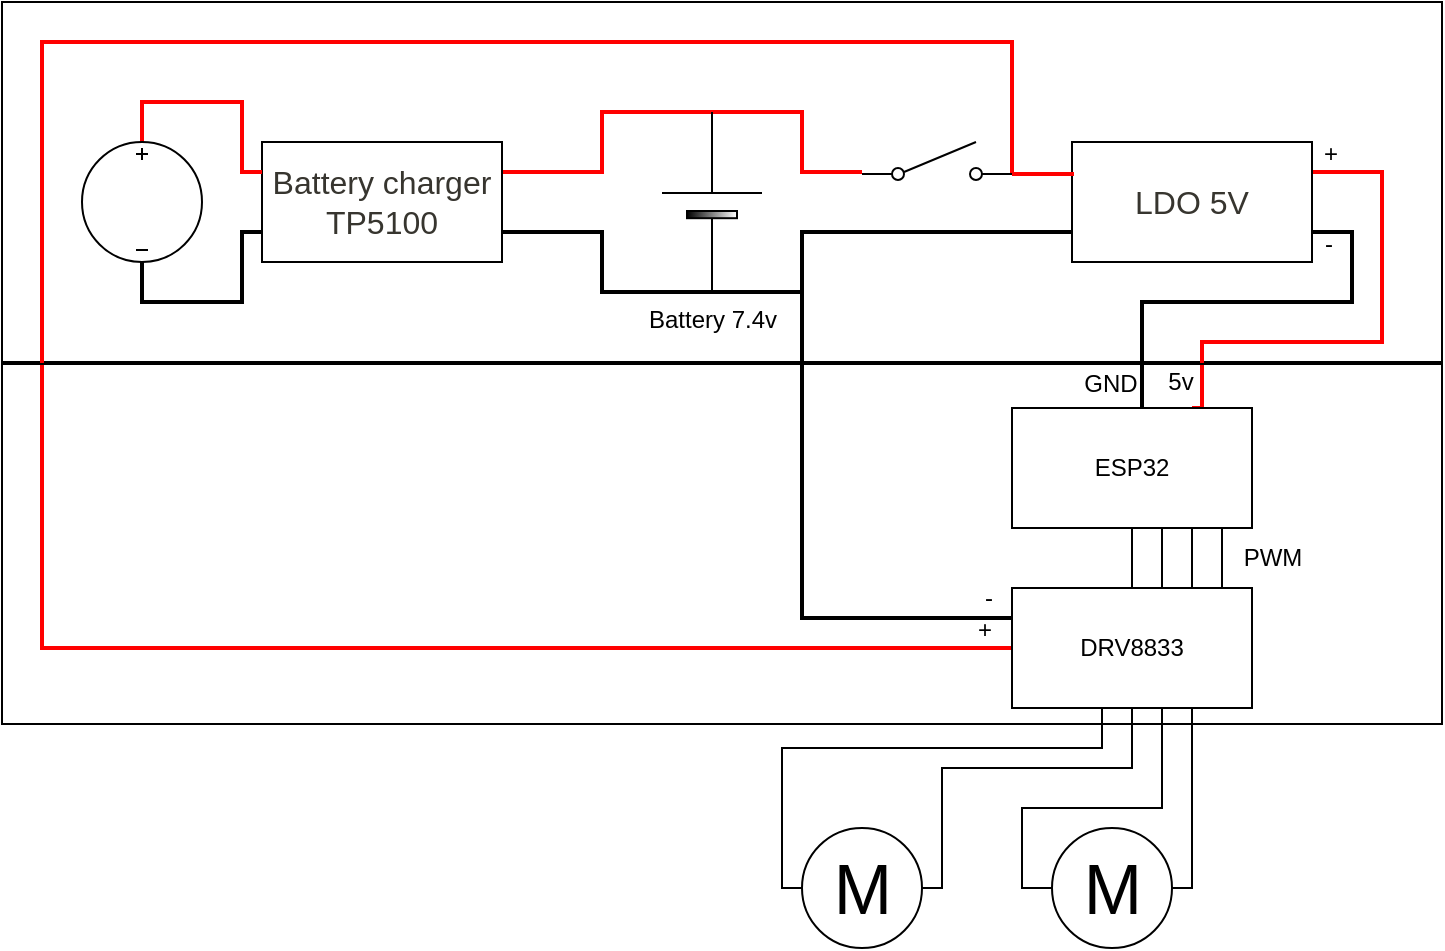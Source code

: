 <mxfile version="14.6.6" type="device"><diagram name="Page-1" id="7e0a89b8-554c-2b80-1dc8-d5c74ca68de4"><mxGraphModel dx="786" dy="514" grid="1" gridSize="10" guides="1" tooltips="1" connect="1" arrows="1" fold="1" page="1" pageScale="1" pageWidth="1100" pageHeight="850" background="#ffffff" math="0" shadow="0"><root><mxCell id="0"/><mxCell id="1" parent="0"/><mxCell id="XdkzrxqLGa-pwJK8JVw8-49" value="" style="rounded=0;whiteSpace=wrap;html=1;gradientColor=#ffffff;fillColor=none;" vertex="1" parent="1"><mxGeometry x="60" y="160" width="720" height="180" as="geometry"/></mxCell><mxCell id="XdkzrxqLGa-pwJK8JVw8-1" style="edgeStyle=orthogonalEdgeStyle;rounded=0;html=1;entryX=1;entryY=0.25;labelBackgroundColor=none;startArrow=none;startFill=0;startSize=5;endArrow=none;endFill=0;endSize=5;jettySize=auto;orthogonalLoop=1;strokeWidth=2;fontFamily=Verdana;fontSize=12;entryDx=0;entryDy=0;exitX=1;exitY=0.5;exitDx=0;exitDy=0;exitPerimeter=0;strokeColor=#FF0000;" edge="1" parent="1" source="XdkzrxqLGa-pwJK8JVw8-9" target="XdkzrxqLGa-pwJK8JVw8-2"><mxGeometry relative="1" as="geometry"><mxPoint x="520" y="450" as="sourcePoint"/><mxPoint x="332" y="350" as="targetPoint"/><Array as="points"><mxPoint x="360" y="215"/><mxPoint x="360" y="245"/></Array></mxGeometry></mxCell><mxCell id="XdkzrxqLGa-pwJK8JVw8-11" style="edgeStyle=orthogonalEdgeStyle;rounded=0;orthogonalLoop=1;jettySize=auto;html=1;exitX=1;exitY=0.75;exitDx=0;exitDy=0;entryX=0;entryY=0.5;entryDx=0;entryDy=0;entryPerimeter=0;endArrow=none;endFill=0;strokeWidth=2;" edge="1" parent="1" source="XdkzrxqLGa-pwJK8JVw8-2" target="XdkzrxqLGa-pwJK8JVw8-9"><mxGeometry relative="1" as="geometry"><Array as="points"><mxPoint x="360" y="275"/><mxPoint x="360" y="305"/></Array></mxGeometry></mxCell><mxCell id="XdkzrxqLGa-pwJK8JVw8-2" value="&lt;span style=&quot;color: rgb(55 , 53 , 47) ; font-family: , , &amp;#34;segoe ui&amp;#34; , &amp;#34;helvetica&amp;#34; , &amp;#34;apple color emoji&amp;#34; , &amp;#34;arial&amp;#34; , sans-serif , &amp;#34;segoe ui emoji&amp;#34; , &amp;#34;segoe ui symbol&amp;#34; ; font-size: 16px ; text-align: left ; background-color: rgb(255 , 255 , 255)&quot;&gt;Battery charger TP5100&lt;/span&gt;" style="rounded=0;whiteSpace=wrap;html=1;" vertex="1" parent="1"><mxGeometry x="190" y="230" width="120" height="60" as="geometry"/></mxCell><mxCell id="XdkzrxqLGa-pwJK8JVw8-6" style="edgeStyle=orthogonalEdgeStyle;rounded=0;orthogonalLoop=1;jettySize=auto;html=1;exitX=0.5;exitY=0;exitDx=0;exitDy=0;exitPerimeter=0;entryX=0;entryY=0.25;entryDx=0;entryDy=0;endArrow=none;endFill=0;strokeWidth=2;strokeColor=#FF0000;" edge="1" parent="1" source="XdkzrxqLGa-pwJK8JVw8-5" target="XdkzrxqLGa-pwJK8JVw8-2"><mxGeometry relative="1" as="geometry"/></mxCell><mxCell id="XdkzrxqLGa-pwJK8JVw8-8" style="edgeStyle=orthogonalEdgeStyle;rounded=0;orthogonalLoop=1;jettySize=auto;html=1;exitX=0.5;exitY=1;exitDx=0;exitDy=0;exitPerimeter=0;entryX=0;entryY=0.75;entryDx=0;entryDy=0;endArrow=none;endFill=0;strokeWidth=2;" edge="1" parent="1" source="XdkzrxqLGa-pwJK8JVw8-5" target="XdkzrxqLGa-pwJK8JVw8-2"><mxGeometry relative="1" as="geometry"><Array as="points"><mxPoint x="130" y="310"/><mxPoint x="180" y="310"/><mxPoint x="180" y="275"/></Array></mxGeometry></mxCell><mxCell id="XdkzrxqLGa-pwJK8JVw8-5" value="" style="pointerEvents=1;verticalLabelPosition=bottom;shadow=0;dashed=0;align=center;html=1;verticalAlign=top;shape=mxgraph.electrical.signal_sources.source;aspect=fixed;points=[[0.5,0,0],[1,0.5,0],[0.5,1,0],[0,0.5,0]];elSignalType=dc3;" vertex="1" parent="1"><mxGeometry x="100" y="230" width="60" height="60" as="geometry"/></mxCell><mxCell id="XdkzrxqLGa-pwJK8JVw8-14" style="edgeStyle=orthogonalEdgeStyle;rounded=0;orthogonalLoop=1;jettySize=auto;html=1;exitX=0;exitY=0.5;exitDx=0;exitDy=0;exitPerimeter=0;entryX=0;entryY=0.75;entryDx=0;entryDy=0;endArrow=none;endFill=0;strokeWidth=2;" edge="1" parent="1" source="XdkzrxqLGa-pwJK8JVw8-9" target="XdkzrxqLGa-pwJK8JVw8-13"><mxGeometry relative="1" as="geometry"><Array as="points"><mxPoint x="460" y="305"/><mxPoint x="460" y="275"/></Array></mxGeometry></mxCell><mxCell id="XdkzrxqLGa-pwJK8JVw8-15" style="edgeStyle=orthogonalEdgeStyle;rounded=0;orthogonalLoop=1;jettySize=auto;html=1;exitX=1;exitY=0.5;exitDx=0;exitDy=0;exitPerimeter=0;endArrow=none;endFill=0;entryX=0;entryY=0.84;entryDx=0;entryDy=0;entryPerimeter=0;strokeWidth=2;strokeColor=#FF0000;" edge="1" parent="1" source="XdkzrxqLGa-pwJK8JVw8-9" target="XdkzrxqLGa-pwJK8JVw8-24"><mxGeometry relative="1" as="geometry"><mxPoint x="450" y="246" as="targetPoint"/><Array as="points"><mxPoint x="460" y="215"/><mxPoint x="460" y="245"/></Array></mxGeometry></mxCell><mxCell id="XdkzrxqLGa-pwJK8JVw8-20" style="edgeStyle=orthogonalEdgeStyle;rounded=0;orthogonalLoop=1;jettySize=auto;html=1;exitX=0;exitY=0.5;exitDx=0;exitDy=0;exitPerimeter=0;endArrow=none;endFill=0;entryX=0;entryY=0.25;entryDx=0;entryDy=0;strokeWidth=2;" edge="1" parent="1" source="XdkzrxqLGa-pwJK8JVw8-9" target="XdkzrxqLGa-pwJK8JVw8-31"><mxGeometry relative="1" as="geometry"><mxPoint x="150" y="450" as="targetPoint"/><Array as="points"><mxPoint x="460" y="305"/><mxPoint x="460" y="468"/></Array></mxGeometry></mxCell><mxCell id="XdkzrxqLGa-pwJK8JVw8-9" value="Battery 7.4v" style="verticalLabelPosition=bottom;shadow=0;dashed=0;align=center;fillColor=#000000;html=1;verticalAlign=top;strokeWidth=1;shape=mxgraph.electrical.miscellaneous.monocell_battery;gradientColor=#ffffff;direction=north;" vertex="1" parent="1"><mxGeometry x="390" y="215" width="50" height="90" as="geometry"/></mxCell><mxCell id="XdkzrxqLGa-pwJK8JVw8-22" style="edgeStyle=orthogonalEdgeStyle;rounded=0;orthogonalLoop=1;jettySize=auto;html=1;exitX=1;exitY=0.25;exitDx=0;exitDy=0;endArrow=none;endFill=0;entryX=0.75;entryY=0;entryDx=0;entryDy=0;strokeColor=#FF0000;strokeWidth=2;" edge="1" parent="1" source="XdkzrxqLGa-pwJK8JVw8-13" target="XdkzrxqLGa-pwJK8JVw8-30"><mxGeometry relative="1" as="geometry"><mxPoint x="750" y="420" as="targetPoint"/><Array as="points"><mxPoint x="750" y="245"/><mxPoint x="750" y="330"/><mxPoint x="660" y="330"/></Array></mxGeometry></mxCell><mxCell id="XdkzrxqLGa-pwJK8JVw8-23" style="edgeStyle=orthogonalEdgeStyle;rounded=0;orthogonalLoop=1;jettySize=auto;html=1;exitX=1;exitY=0.75;exitDx=0;exitDy=0;endArrow=none;endFill=0;strokeWidth=2;" edge="1" parent="1" source="XdkzrxqLGa-pwJK8JVw8-13" target="XdkzrxqLGa-pwJK8JVw8-30"><mxGeometry relative="1" as="geometry"><mxPoint x="560" y="350" as="targetPoint"/><Array as="points"><mxPoint x="735" y="275"/><mxPoint x="735" y="310"/><mxPoint x="630" y="310"/></Array></mxGeometry></mxCell><mxCell id="XdkzrxqLGa-pwJK8JVw8-13" value="&lt;span style=&quot;color: rgb(55 , 53 , 47) ; font-family: , , &amp;#34;segoe ui&amp;#34; , &amp;#34;helvetica&amp;#34; , &amp;#34;apple color emoji&amp;#34; , &amp;#34;arial&amp;#34; , sans-serif , &amp;#34;segoe ui emoji&amp;#34; , &amp;#34;segoe ui symbol&amp;#34; ; font-size: 16px ; text-align: left ; background-color: rgb(255 , 255 , 255)&quot;&gt;LDO 5V&lt;/span&gt;" style="rounded=0;whiteSpace=wrap;html=1;" vertex="1" parent="1"><mxGeometry x="595" y="230" width="120" height="60" as="geometry"/></mxCell><mxCell id="XdkzrxqLGa-pwJK8JVw8-25" style="edgeStyle=orthogonalEdgeStyle;rounded=0;orthogonalLoop=1;jettySize=auto;html=1;exitX=1;exitY=0.84;exitDx=0;exitDy=0;exitPerimeter=0;entryX=0;entryY=0.25;entryDx=0;entryDy=0;endArrow=none;endFill=0;strokeColor=#FF0000;strokeWidth=2;" edge="1" parent="1" source="XdkzrxqLGa-pwJK8JVw8-24" target="XdkzrxqLGa-pwJK8JVw8-13"><mxGeometry relative="1" as="geometry"/></mxCell><mxCell id="XdkzrxqLGa-pwJK8JVw8-27" style="edgeStyle=orthogonalEdgeStyle;rounded=0;orthogonalLoop=1;jettySize=auto;html=1;exitX=1;exitY=0.84;exitDx=0;exitDy=0;exitPerimeter=0;endArrow=none;endFill=0;entryX=0;entryY=0.5;entryDx=0;entryDy=0;strokeColor=#FF0000;strokeWidth=2;" edge="1" parent="1" source="XdkzrxqLGa-pwJK8JVw8-24" target="XdkzrxqLGa-pwJK8JVw8-31"><mxGeometry relative="1" as="geometry"><mxPoint x="80" y="460" as="targetPoint"/><Array as="points"><mxPoint x="565" y="180"/><mxPoint x="80" y="180"/><mxPoint x="80" y="483"/></Array></mxGeometry></mxCell><mxCell id="XdkzrxqLGa-pwJK8JVw8-24" value="" style="pointerEvents=1;verticalLabelPosition=bottom;shadow=0;dashed=0;align=center;html=1;verticalAlign=top;shape=mxgraph.electrical.electro-mechanical.simple_switch;gradientColor=#ffffff;" vertex="1" parent="1"><mxGeometry x="490" y="230" width="75" height="19" as="geometry"/></mxCell><mxCell id="XdkzrxqLGa-pwJK8JVw8-28" value="-" style="text;html=1;align=center;verticalAlign=middle;resizable=0;points=[];autosize=1;strokeColor=none;" vertex="1" parent="1"><mxGeometry x="713" y="271" width="20" height="20" as="geometry"/></mxCell><mxCell id="XdkzrxqLGa-pwJK8JVw8-29" value="+" style="text;html=1;align=center;verticalAlign=middle;resizable=0;points=[];autosize=1;strokeColor=none;" vertex="1" parent="1"><mxGeometry x="714" y="226" width="20" height="20" as="geometry"/></mxCell><mxCell id="XdkzrxqLGa-pwJK8JVw8-32" style="edgeStyle=orthogonalEdgeStyle;rounded=0;orthogonalLoop=1;jettySize=auto;html=1;exitX=0.75;exitY=1;exitDx=0;exitDy=0;entryX=0.75;entryY=0;entryDx=0;entryDy=0;endArrow=none;endFill=0;" edge="1" parent="1" source="XdkzrxqLGa-pwJK8JVw8-30" target="XdkzrxqLGa-pwJK8JVw8-31"><mxGeometry relative="1" as="geometry"/></mxCell><mxCell id="XdkzrxqLGa-pwJK8JVw8-33" style="edgeStyle=orthogonalEdgeStyle;rounded=0;orthogonalLoop=1;jettySize=auto;html=1;exitX=0.5;exitY=1;exitDx=0;exitDy=0;entryX=0.5;entryY=0;entryDx=0;entryDy=0;endArrow=none;endFill=0;" edge="1" parent="1" source="XdkzrxqLGa-pwJK8JVw8-30" target="XdkzrxqLGa-pwJK8JVw8-31"><mxGeometry relative="1" as="geometry"><Array as="points"><mxPoint x="640" y="423"/><mxPoint x="640" y="453"/></Array></mxGeometry></mxCell><mxCell id="XdkzrxqLGa-pwJK8JVw8-34" style="edgeStyle=orthogonalEdgeStyle;rounded=0;orthogonalLoop=1;jettySize=auto;html=1;exitX=0.25;exitY=1;exitDx=0;exitDy=0;entryX=0.25;entryY=0;entryDx=0;entryDy=0;endArrow=none;endFill=0;" edge="1" parent="1" source="XdkzrxqLGa-pwJK8JVw8-30" target="XdkzrxqLGa-pwJK8JVw8-31"><mxGeometry relative="1" as="geometry"><Array as="points"><mxPoint x="625" y="423"/><mxPoint x="625" y="453"/></Array></mxGeometry></mxCell><mxCell id="XdkzrxqLGa-pwJK8JVw8-30" value="ESP32" style="rounded=0;whiteSpace=wrap;html=1;gradientColor=#ffffff;" vertex="1" parent="1"><mxGeometry x="565" y="363" width="120" height="60" as="geometry"/></mxCell><mxCell id="XdkzrxqLGa-pwJK8JVw8-44" style="edgeStyle=orthogonalEdgeStyle;rounded=0;orthogonalLoop=1;jettySize=auto;html=1;exitX=0.75;exitY=1;exitDx=0;exitDy=0;entryX=1;entryY=0.5;entryDx=0;entryDy=0;endArrow=none;endFill=0;" edge="1" parent="1" source="XdkzrxqLGa-pwJK8JVw8-31" target="XdkzrxqLGa-pwJK8JVw8-41"><mxGeometry relative="1" as="geometry"><Array as="points"><mxPoint x="655" y="603"/></Array></mxGeometry></mxCell><mxCell id="XdkzrxqLGa-pwJK8JVw8-45" style="edgeStyle=orthogonalEdgeStyle;rounded=0;orthogonalLoop=1;jettySize=auto;html=1;exitX=0.5;exitY=1;exitDx=0;exitDy=0;entryX=0;entryY=0.5;entryDx=0;entryDy=0;endArrow=none;endFill=0;" edge="1" parent="1" source="XdkzrxqLGa-pwJK8JVw8-31" target="XdkzrxqLGa-pwJK8JVw8-41"><mxGeometry relative="1" as="geometry"><Array as="points"><mxPoint x="640" y="513"/><mxPoint x="640" y="563"/><mxPoint x="570" y="563"/><mxPoint x="570" y="603"/></Array></mxGeometry></mxCell><mxCell id="XdkzrxqLGa-pwJK8JVw8-46" style="edgeStyle=orthogonalEdgeStyle;rounded=0;orthogonalLoop=1;jettySize=auto;html=1;exitX=0.5;exitY=1;exitDx=0;exitDy=0;entryX=1;entryY=0.5;entryDx=0;entryDy=0;endArrow=none;endFill=0;" edge="1" parent="1" source="XdkzrxqLGa-pwJK8JVw8-31" target="XdkzrxqLGa-pwJK8JVw8-40"><mxGeometry relative="1" as="geometry"><Array as="points"><mxPoint x="625" y="543"/><mxPoint x="530" y="543"/><mxPoint x="530" y="603"/></Array></mxGeometry></mxCell><mxCell id="XdkzrxqLGa-pwJK8JVw8-47" style="edgeStyle=orthogonalEdgeStyle;rounded=0;orthogonalLoop=1;jettySize=auto;html=1;exitX=0.25;exitY=1;exitDx=0;exitDy=0;entryX=0;entryY=0.5;entryDx=0;entryDy=0;endArrow=none;endFill=0;" edge="1" parent="1" source="XdkzrxqLGa-pwJK8JVw8-31" target="XdkzrxqLGa-pwJK8JVw8-40"><mxGeometry relative="1" as="geometry"><Array as="points"><mxPoint x="610" y="513"/><mxPoint x="610" y="533"/><mxPoint x="450" y="533"/><mxPoint x="450" y="603"/></Array></mxGeometry></mxCell><mxCell id="XdkzrxqLGa-pwJK8JVw8-31" value="DRV8833" style="rounded=0;whiteSpace=wrap;html=1;gradientColor=#ffffff;" vertex="1" parent="1"><mxGeometry x="565" y="453" width="120" height="60" as="geometry"/></mxCell><mxCell id="XdkzrxqLGa-pwJK8JVw8-36" style="edgeStyle=orthogonalEdgeStyle;rounded=0;orthogonalLoop=1;jettySize=auto;html=1;exitX=0.75;exitY=1;exitDx=0;exitDy=0;entryX=0.75;entryY=0;entryDx=0;entryDy=0;endArrow=none;endFill=0;" edge="1" parent="1" source="XdkzrxqLGa-pwJK8JVw8-30" target="XdkzrxqLGa-pwJK8JVw8-31"><mxGeometry relative="1" as="geometry"><mxPoint x="665" y="433" as="sourcePoint"/><mxPoint x="665" y="463" as="targetPoint"/><Array as="points"><mxPoint x="670" y="423"/><mxPoint x="670" y="453"/></Array></mxGeometry></mxCell><mxCell id="XdkzrxqLGa-pwJK8JVw8-37" value="PWM" style="text;html=1;align=center;verticalAlign=middle;resizable=0;points=[];autosize=1;strokeColor=none;" vertex="1" parent="1"><mxGeometry x="675" y="428" width="40" height="20" as="geometry"/></mxCell><mxCell id="XdkzrxqLGa-pwJK8JVw8-38" value="5v" style="text;html=1;align=center;verticalAlign=middle;resizable=0;points=[];autosize=1;strokeColor=none;" vertex="1" parent="1"><mxGeometry x="634" y="340" width="30" height="20" as="geometry"/></mxCell><mxCell id="XdkzrxqLGa-pwJK8JVw8-39" value="GND" style="text;html=1;align=center;verticalAlign=middle;resizable=0;points=[];autosize=1;strokeColor=none;" vertex="1" parent="1"><mxGeometry x="594" y="341" width="40" height="20" as="geometry"/></mxCell><mxCell id="XdkzrxqLGa-pwJK8JVw8-40" value="M" style="verticalLabelPosition=middle;shadow=0;dashed=0;align=center;html=1;verticalAlign=middle;strokeWidth=1;shape=ellipse;aspect=fixed;fontSize=35;gradientColor=#ffffff;" vertex="1" parent="1"><mxGeometry x="460" y="573" width="60" height="60" as="geometry"/></mxCell><mxCell id="XdkzrxqLGa-pwJK8JVw8-41" value="M" style="verticalLabelPosition=middle;shadow=0;dashed=0;align=center;html=1;verticalAlign=middle;strokeWidth=1;shape=ellipse;aspect=fixed;fontSize=35;gradientColor=#ffffff;" vertex="1" parent="1"><mxGeometry x="585" y="573" width="60" height="60" as="geometry"/></mxCell><mxCell id="XdkzrxqLGa-pwJK8JVw8-42" value="-" style="text;html=1;align=center;verticalAlign=middle;resizable=0;points=[];autosize=1;strokeColor=none;" vertex="1" parent="1"><mxGeometry x="543" y="448" width="20" height="20" as="geometry"/></mxCell><mxCell id="XdkzrxqLGa-pwJK8JVw8-43" value="+" style="text;html=1;align=center;verticalAlign=middle;resizable=0;points=[];autosize=1;strokeColor=none;" vertex="1" parent="1"><mxGeometry x="541" y="464" width="20" height="20" as="geometry"/></mxCell><mxCell id="XdkzrxqLGa-pwJK8JVw8-50" value="" style="rounded=0;whiteSpace=wrap;html=1;gradientColor=#ffffff;fillColor=none;" vertex="1" parent="1"><mxGeometry x="60" y="341" width="720" height="180" as="geometry"/></mxCell></root></mxGraphModel></diagram></mxfile>